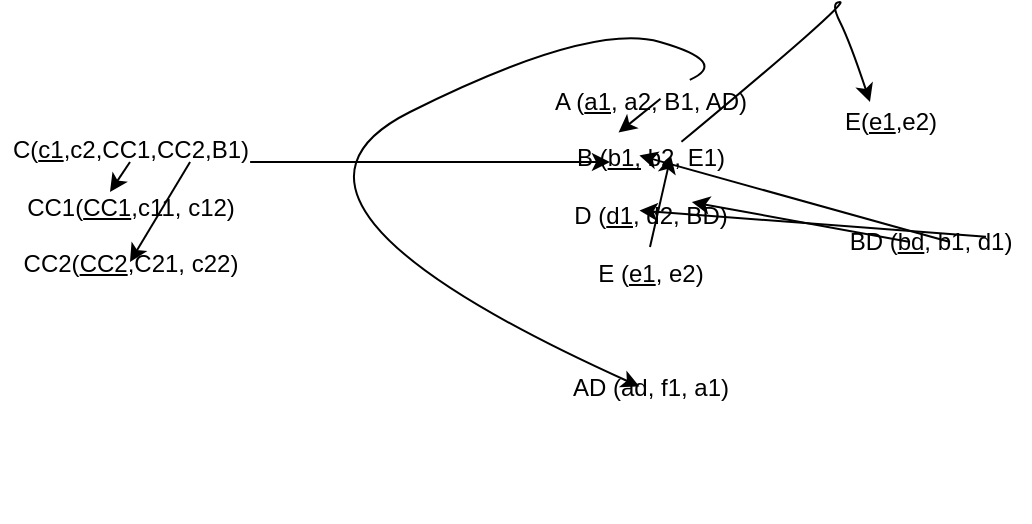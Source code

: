 <mxfile version="17.4.6" type="github">
  <diagram id="dZNq9tyDjGZYS7aeQ955" name="Page-1">
    <mxGraphModel dx="813" dy="454" grid="1" gridSize="10" guides="1" tooltips="1" connect="1" arrows="1" fold="1" page="1" pageScale="1" pageWidth="827" pageHeight="1169" math="0" shadow="0">
      <root>
        <mxCell id="0" />
        <mxCell id="1" parent="0" />
        <mxCell id="1UhvbVf-4ik96A2_a0up-1" value="&lt;div&gt;A (&lt;u&gt;a1&lt;/u&gt;, a2, B1, AD)&lt;/div&gt;&lt;div&gt;&lt;br&gt;&lt;/div&gt;&lt;div&gt;B (&lt;u&gt;b1,&lt;/u&gt; b2, E1)&lt;/div&gt;&lt;div&gt;&lt;br&gt;&lt;/div&gt;&lt;div&gt;D (&lt;u&gt;d1&lt;/u&gt;, d2, BD)&lt;/div&gt;&lt;div&gt;&lt;br&gt;&lt;/div&gt;&lt;div&gt;E (&lt;u&gt;e1&lt;/u&gt;, e2)&lt;/div&gt;&lt;div&gt;&lt;br&gt;&lt;/div&gt;&lt;div&gt;&lt;br&gt;&lt;/div&gt;&lt;div&gt;&lt;br&gt;&lt;/div&gt;&lt;div&gt;AD (ad, f1, a1)&lt;/div&gt;&lt;div&gt;&lt;br&gt;&lt;/div&gt;&lt;div&gt;&lt;br&gt;&lt;/div&gt;&lt;div&gt;&lt;br&gt;&lt;/div&gt;&lt;div&gt;&lt;br&gt;&lt;/div&gt;" style="text;html=1;align=center;verticalAlign=middle;resizable=0;points=[];autosize=1;strokeColor=none;fillColor=none;" vertex="1" parent="1">
          <mxGeometry x="335" y="190" width="110" height="220" as="geometry" />
        </mxCell>
        <mxCell id="1UhvbVf-4ik96A2_a0up-2" value="" style="endArrow=classic;html=1;rounded=0;exitX=0.548;exitY=0.038;exitDx=0;exitDy=0;exitPerimeter=0;entryX=0.357;entryY=0.115;entryDx=0;entryDy=0;entryPerimeter=0;" edge="1" parent="1" source="1UhvbVf-4ik96A2_a0up-1" target="1UhvbVf-4ik96A2_a0up-1">
          <mxGeometry width="50" height="50" relative="1" as="geometry">
            <mxPoint x="440" y="300" as="sourcePoint" />
            <mxPoint x="590" y="180" as="targetPoint" />
          </mxGeometry>
        </mxCell>
        <mxCell id="1UhvbVf-4ik96A2_a0up-3" value="" style="curved=1;endArrow=classic;html=1;rounded=0;entryX=0.452;entryY=0.692;entryDx=0;entryDy=0;entryPerimeter=0;exitX=0.681;exitY=-0.005;exitDx=0;exitDy=0;exitPerimeter=0;" edge="1" parent="1" source="1UhvbVf-4ik96A2_a0up-1" target="1UhvbVf-4ik96A2_a0up-1">
          <mxGeometry width="50" height="50" relative="1" as="geometry">
            <mxPoint x="440" y="300" as="sourcePoint" />
            <mxPoint x="490" y="250" as="targetPoint" />
            <Array as="points">
              <mxPoint x="430" y="180" />
              <mxPoint x="360" y="160" />
              <mxPoint x="180" y="250" />
            </Array>
          </mxGeometry>
        </mxCell>
        <mxCell id="1UhvbVf-4ik96A2_a0up-4" value="E(&lt;u&gt;e1&lt;/u&gt;,e2)" style="text;html=1;align=center;verticalAlign=middle;resizable=0;points=[];autosize=1;strokeColor=none;fillColor=none;" vertex="1" parent="1">
          <mxGeometry x="480" y="200" width="60" height="20" as="geometry" />
        </mxCell>
        <mxCell id="1UhvbVf-4ik96A2_a0up-5" value="" style="curved=1;endArrow=classic;html=1;rounded=0;exitX=0.643;exitY=0.136;exitDx=0;exitDy=0;exitPerimeter=0;entryX=0.333;entryY=0;entryDx=0;entryDy=0;entryPerimeter=0;" edge="1" parent="1" source="1UhvbVf-4ik96A2_a0up-1" target="1UhvbVf-4ik96A2_a0up-4">
          <mxGeometry width="50" height="50" relative="1" as="geometry">
            <mxPoint x="440" y="300" as="sourcePoint" />
            <mxPoint x="490" y="250" as="targetPoint" />
            <Array as="points">
              <mxPoint x="490" y="150" />
              <mxPoint x="480" y="150" />
              <mxPoint x="490" y="170" />
            </Array>
          </mxGeometry>
        </mxCell>
        <mxCell id="1UhvbVf-4ik96A2_a0up-6" value="BD (&lt;u&gt;bd&lt;/u&gt;, b1, d1)" style="text;html=1;align=center;verticalAlign=middle;resizable=0;points=[];autosize=1;strokeColor=none;fillColor=none;" vertex="1" parent="1">
          <mxGeometry x="480" y="260" width="100" height="20" as="geometry" />
        </mxCell>
        <mxCell id="1UhvbVf-4ik96A2_a0up-7" value="" style="endArrow=classic;html=1;rounded=0;entryX=0.452;entryY=0.167;entryDx=0;entryDy=0;entryPerimeter=0;" edge="1" parent="1" target="1UhvbVf-4ik96A2_a0up-1">
          <mxGeometry width="50" height="50" relative="1" as="geometry">
            <mxPoint x="540" y="270" as="sourcePoint" />
            <mxPoint x="490" y="260" as="targetPoint" />
          </mxGeometry>
        </mxCell>
        <mxCell id="1UhvbVf-4ik96A2_a0up-8" value="" style="endArrow=classic;html=1;rounded=0;exitX=0.579;exitY=-0.129;exitDx=0;exitDy=0;exitPerimeter=0;entryX=0.452;entryY=0.292;entryDx=0;entryDy=0;entryPerimeter=0;" edge="1" parent="1" target="1UhvbVf-4ik96A2_a0up-1">
          <mxGeometry width="50" height="50" relative="1" as="geometry">
            <mxPoint x="557.98" y="267.42" as="sourcePoint" />
            <mxPoint x="400.0" y="230.08" as="targetPoint" />
          </mxGeometry>
        </mxCell>
        <mxCell id="1UhvbVf-4ik96A2_a0up-9" value="" style="endArrow=classic;html=1;rounded=0;entryX=0.69;entryY=0.273;entryDx=0;entryDy=0;entryPerimeter=0;" edge="1" parent="1" target="1UhvbVf-4ik96A2_a0up-1">
          <mxGeometry width="50" height="50" relative="1" as="geometry">
            <mxPoint x="520" y="270" as="sourcePoint" />
            <mxPoint x="399.92" y="240.08" as="targetPoint" />
          </mxGeometry>
        </mxCell>
        <mxCell id="1UhvbVf-4ik96A2_a0up-10" value="" style="endArrow=classic;html=1;rounded=0;exitX=0.5;exitY=0.375;exitDx=0;exitDy=0;exitPerimeter=0;entryX=0.595;entryY=0.167;entryDx=0;entryDy=0;entryPerimeter=0;" edge="1" parent="1" source="1UhvbVf-4ik96A2_a0up-1" target="1UhvbVf-4ik96A2_a0up-1">
          <mxGeometry width="50" height="50" relative="1" as="geometry">
            <mxPoint x="440" y="310" as="sourcePoint" />
            <mxPoint x="490" y="260" as="targetPoint" />
          </mxGeometry>
        </mxCell>
        <mxCell id="1UhvbVf-4ik96A2_a0up-11" value="&lt;div&gt;&lt;br&gt;&lt;/div&gt;&lt;div&gt;C(&lt;u&gt;c1&lt;/u&gt;,c2,CC1,CC2,B1)&lt;/div&gt;&lt;div&gt;&lt;br&gt;&lt;/div&gt;&lt;div&gt;CC1(&lt;u&gt;CC1&lt;/u&gt;,c11, c12)&lt;/div&gt;&lt;div&gt;&lt;br&gt;&lt;/div&gt;&lt;div&gt;CC2(&lt;u&gt;CC2&lt;/u&gt;,C21, c22)&lt;/div&gt;" style="text;html=1;align=center;verticalAlign=middle;resizable=0;points=[];autosize=1;strokeColor=none;fillColor=none;" vertex="1" parent="1">
          <mxGeometry x="65" y="200" width="130" height="90" as="geometry" />
        </mxCell>
        <mxCell id="1UhvbVf-4ik96A2_a0up-13" value="" style="endArrow=classic;html=1;rounded=0;exitX=0.962;exitY=0.333;exitDx=0;exitDy=0;exitPerimeter=0;entryX=0.318;entryY=0.182;entryDx=0;entryDy=0;entryPerimeter=0;" edge="1" parent="1" source="1UhvbVf-4ik96A2_a0up-11" target="1UhvbVf-4ik96A2_a0up-1">
          <mxGeometry width="50" height="50" relative="1" as="geometry">
            <mxPoint x="380" y="280" as="sourcePoint" />
            <mxPoint x="430" y="230" as="targetPoint" />
          </mxGeometry>
        </mxCell>
        <mxCell id="1UhvbVf-4ik96A2_a0up-14" value="" style="endArrow=classic;html=1;rounded=0;exitX=0.5;exitY=0.333;exitDx=0;exitDy=0;exitPerimeter=0;entryX=0.423;entryY=0.5;entryDx=0;entryDy=0;entryPerimeter=0;" edge="1" parent="1" source="1UhvbVf-4ik96A2_a0up-11" target="1UhvbVf-4ik96A2_a0up-11">
          <mxGeometry width="50" height="50" relative="1" as="geometry">
            <mxPoint x="380" y="280" as="sourcePoint" />
            <mxPoint x="430" y="230" as="targetPoint" />
          </mxGeometry>
        </mxCell>
        <mxCell id="1UhvbVf-4ik96A2_a0up-15" value="" style="endArrow=classic;html=1;rounded=0;exitX=0.731;exitY=0.333;exitDx=0;exitDy=0;exitPerimeter=0;entryX=0.5;entryY=0.889;entryDx=0;entryDy=0;entryPerimeter=0;" edge="1" parent="1" source="1UhvbVf-4ik96A2_a0up-11" target="1UhvbVf-4ik96A2_a0up-11">
          <mxGeometry width="50" height="50" relative="1" as="geometry">
            <mxPoint x="140" y="239.97" as="sourcePoint" />
            <mxPoint x="129.99" y="255" as="targetPoint" />
          </mxGeometry>
        </mxCell>
      </root>
    </mxGraphModel>
  </diagram>
</mxfile>
